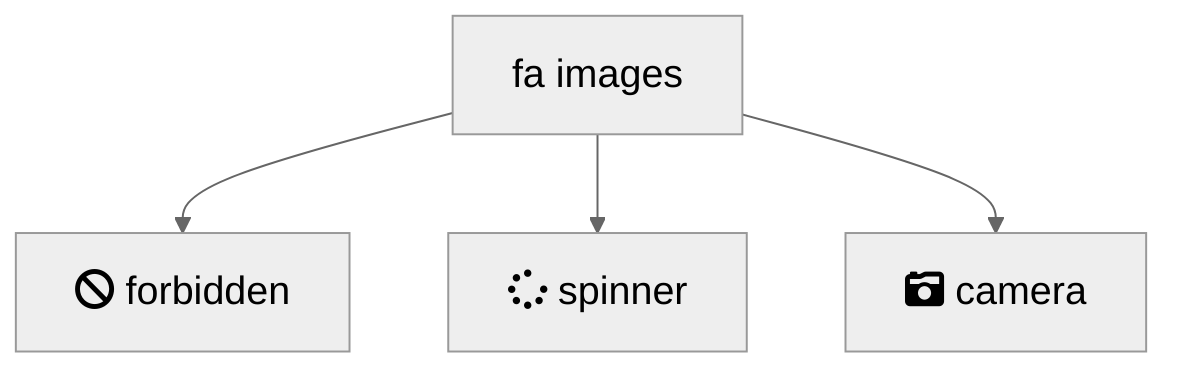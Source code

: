 ---
config:
  theme: neutral
  themeVariables:
    fontSize: 20px
---
graph TD
    B[fa images]
    B-->C[fa:fa-ban forbidden]
    B-->D[fa:fa-spinner spinner]
    B-->E[fa:fa-camera-retro camera]